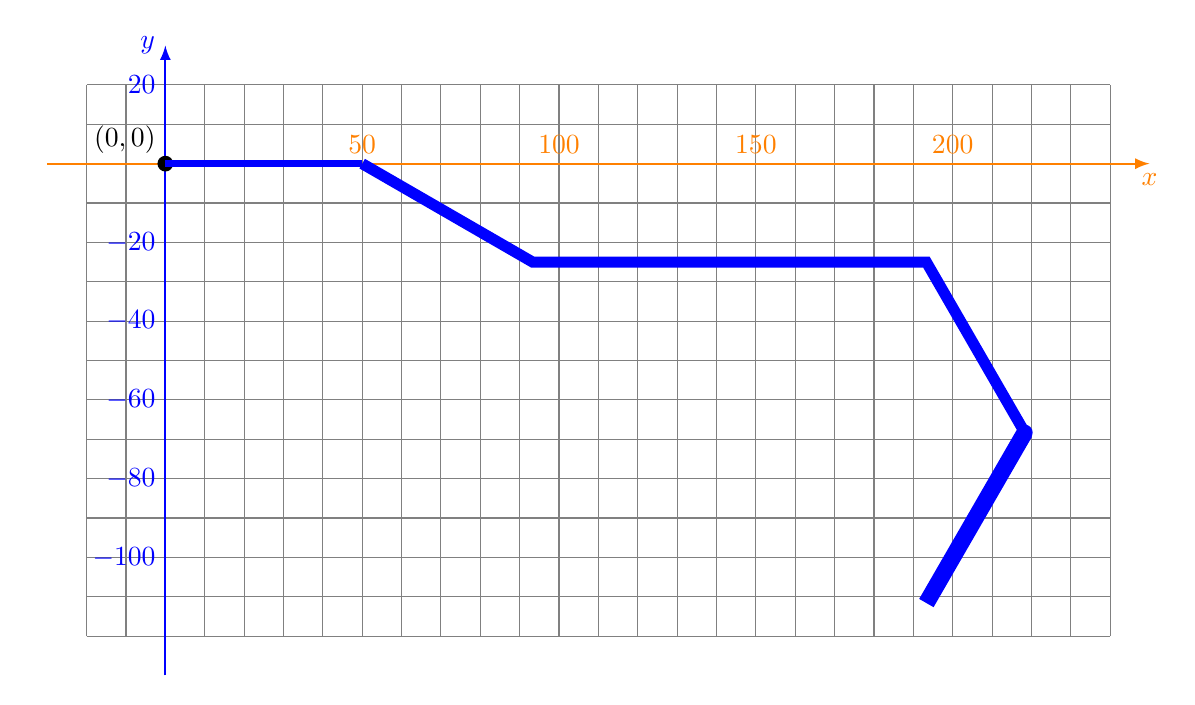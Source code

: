 \tikzstyle{line} = [draw,gray,thick]
\tikzstyle{arrow} = [->,>=latex,thick]
\begin{tikzpicture}[scale=0.5]

\draw[gray] (-2,-12) grid (24,2);

\draw[arrow,thick,orange] (-3,0)--(25,0) node[below]{$x$};
\draw[arrow,thick,blue] (0,-13)--(0,3) node[left]{$y$};

\node[above left] at (0,0) {$(0,0)$};

\foreach \x/\L in {5/50,10/100,15/150,20/200}{
    \node[above, orange] at (\x,0) {$\L$};
}

\foreach \y/\L in {-2/-20,-4/-40,-6/-60,-8/-80,-10/-100,2/20}{
    \node[left, blue] at (0,\y) {$\L$};
}

\fill (0,0) circle (0.2);

% Chiffre 4

\draw[blue,line width = 2.5] (0,0)--(5,0);

\draw[blue, line width = 4] (5,0)--++(-30:5)--++(10,0)-- ++(-60:5) coordinate(A);

\fill[blue] (A) circle (0.2);

\draw[blue, line width = 6] (A)  -- ++(-120:5);

\end{tikzpicture}
